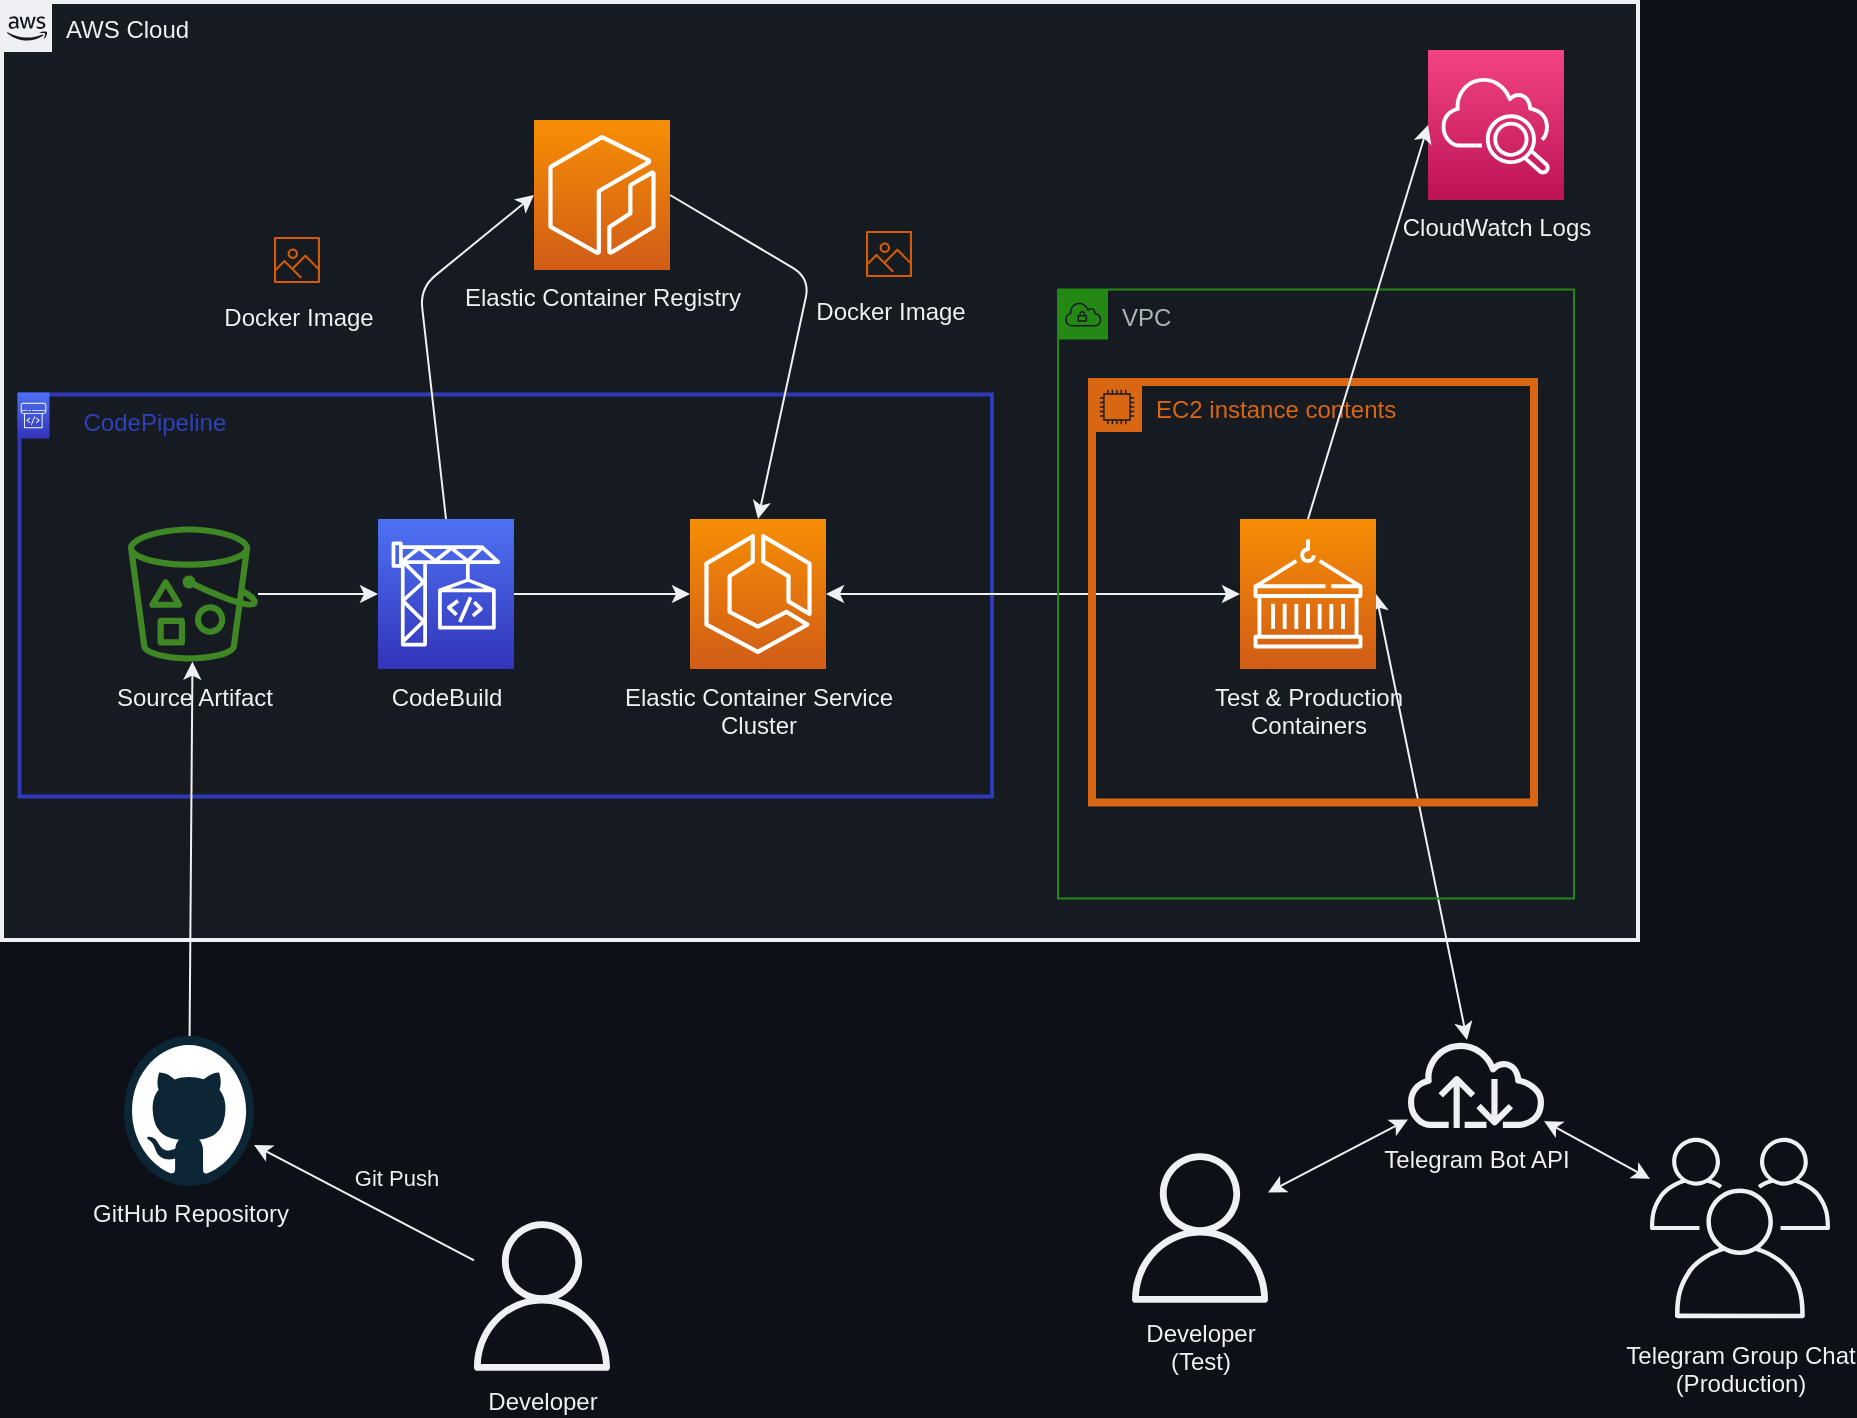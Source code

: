 <mxfile>
    <diagram id="OdDofp1JgSiZ3Kcg-Kp7" name="Page-1">
        <mxGraphModel dx="3189" dy="873" grid="0" gridSize="10" guides="1" tooltips="1" connect="1" arrows="1" fold="1" page="1" pageScale="1" pageWidth="1000" pageHeight="800" background="#0d1117" math="0" shadow="0">
            <root>
                <mxCell id="0"/>
                <mxCell id="1" parent="0"/>
                <mxCell id="11" value="AWS Cloud" style="points=[[0,0],[0.25,0],[0.5,0],[0.75,0],[1,0],[1,0.25],[1,0.5],[1,0.75],[1,1],[0.75,1],[0.5,1],[0.25,1],[0,1],[0,0.75],[0,0.5],[0,0.25]];outlineConnect=0;html=1;whiteSpace=wrap;fontSize=12;fontStyle=0;container=0;pointerEvents=0;collapsible=0;recursiveResize=0;shape=mxgraph.aws4.group;grIcon=mxgraph.aws4.group_aws_cloud_alt;verticalAlign=top;align=left;spacingLeft=30;dashed=0;fillColor=#161b22;fillStyle=solid;fontColor=#EFF0F3;labelBackgroundColor=none;labelBorderColor=none;gradientColor=none;strokeColor=#EFF0F3;strokeWidth=2;" parent="1" vertex="1">
                    <mxGeometry x="-1978" y="31" width="818" height="469" as="geometry"/>
                </mxCell>
                <mxCell id="83" value="" style="group" vertex="1" connectable="0" parent="1">
                    <mxGeometry x="-1972" y="225.75" width="489" height="202.5" as="geometry"/>
                </mxCell>
                <mxCell id="81" value="         CodePipeline" style="fillColor=none;strokeColor=#303ab9;dashed=0;verticalAlign=top;fontStyle=0;fontColor=#2e40b9;align=left;strokeWidth=2;" vertex="1" parent="83">
                    <mxGeometry x="2.765" y="1.5" width="486.235" height="201" as="geometry"/>
                </mxCell>
                <mxCell id="4" value="" style="sketch=0;points=[[0,0,0],[0.25,0,0],[0.5,0,0],[0.75,0,0],[1,0,0],[0,1,0],[0.25,1,0],[0.5,1,0],[0.75,1,0],[1,1,0],[0,0.25,0],[0,0.5,0],[0,0.75,0],[1,0.25,0],[1,0.5,0],[1,0.75,0]];outlineConnect=0;fontColor=#232F3E;gradientColor=#4D72F3;gradientDirection=north;fillColor=#3334B9;strokeColor=#ffffff;dashed=0;verticalLabelPosition=bottom;verticalAlign=top;align=center;html=1;fontSize=12;fontStyle=0;aspect=fixed;shape=mxgraph.aws4.resourceIcon;resIcon=mxgraph.aws4.codepipeline;" parent="83" vertex="1">
                    <mxGeometry x="1.76" y="0.5" width="16" height="23" as="geometry"/>
                </mxCell>
                <mxCell id="6" value="&lt;font color=&quot;#eff0f3&quot;&gt;Elastic Container Service&lt;br&gt;Cluster&lt;br&gt;&lt;/font&gt;" style="sketch=0;points=[[0,0,0],[0.25,0,0],[0.5,0,0],[0.75,0,0],[1,0,0],[0,1,0],[0.25,1,0],[0.5,1,0],[0.75,1,0],[1,1,0],[0,0.25,0],[0,0.5,0],[0,0.75,0],[1,0.25,0],[1,0.5,0],[1,0.75,0]];outlineConnect=0;fontColor=#232F3E;gradientColor=#F78E04;gradientDirection=north;fillColor=#D05C17;strokeColor=#ffffff;dashed=0;verticalLabelPosition=bottom;verticalAlign=top;align=center;html=1;fontSize=12;fontStyle=0;aspect=fixed;shape=mxgraph.aws4.resourceIcon;resIcon=mxgraph.aws4.ecs;" parent="83" vertex="1">
                    <mxGeometry x="338" y="63.75" width="68" height="75" as="geometry"/>
                </mxCell>
                <mxCell id="29" value="" style="edgeStyle=none;html=1;fontColor=#EFF0F3;strokeColor=#EFF0F3;" parent="1" source="3" target="17" edge="1">
                    <mxGeometry relative="1" as="geometry"/>
                </mxCell>
                <mxCell id="3" value="&lt;font color=&quot;#eff0f3&quot;&gt;GitHub Repository&lt;/font&gt;" style="dashed=0;outlineConnect=0;html=1;align=center;labelPosition=center;verticalLabelPosition=bottom;verticalAlign=top;shape=mxgraph.weblogos.github" parent="1" vertex="1">
                    <mxGeometry x="-1917" y="548" width="65" height="75" as="geometry"/>
                </mxCell>
                <mxCell id="77" value="" style="edgeStyle=none;sketch=0;html=1;shadow=0;fontColor=#EFF0F3;startArrow=classic;startFill=1;strokeColor=#EFF0F3;" parent="1" source="12" target="72" edge="1">
                    <mxGeometry relative="1" as="geometry"/>
                </mxCell>
                <mxCell id="12" value="&lt;font color=&quot;#eff0f3&quot;&gt;Telegram Group Chat&lt;br&gt;(Production)&lt;br&gt;&lt;/font&gt;" style="sketch=0;outlineConnect=0;gradientColor=none;fontColor=#545B64;strokeColor=none;fillColor=#EFF0F3;dashed=0;verticalLabelPosition=bottom;verticalAlign=top;align=center;html=1;fontSize=12;fontStyle=0;aspect=fixed;shape=mxgraph.aws4.illustration_users;pointerEvents=1" parent="1" vertex="1">
                    <mxGeometry x="-1154" y="594" width="90" height="100" as="geometry"/>
                </mxCell>
                <mxCell id="25" value="" style="edgeStyle=none;html=1;fontColor=#EFF0F3;strokeColor=#EFF0F3;" parent="1" source="21" target="3" edge="1">
                    <mxGeometry relative="1" as="geometry"/>
                </mxCell>
                <mxCell id="27" value="Git Push" style="edgeLabel;html=1;align=center;verticalAlign=middle;resizable=0;points=[];fontColor=#EFF0F3;labelBackgroundColor=none;" parent="25" vertex="1" connectable="0">
                    <mxGeometry x="0.252" y="-1" relative="1" as="geometry">
                        <mxPoint x="29" y="-5" as="offset"/>
                    </mxGeometry>
                </mxCell>
                <mxCell id="21" value="&lt;font color=&quot;#eff0f3&quot;&gt;Developer&lt;/font&gt;" style="sketch=0;outlineConnect=0;fontColor=#232F3E;gradientColor=none;fillColor=#EFF0F3;strokeColor=none;dashed=0;verticalLabelPosition=bottom;verticalAlign=top;align=center;html=1;fontSize=12;fontStyle=0;aspect=fixed;pointerEvents=1;shape=mxgraph.aws4.user;rounded=0;" parent="1" vertex="1">
                    <mxGeometry x="-1742" y="639" width="68" height="78" as="geometry"/>
                </mxCell>
                <mxCell id="72" value="&lt;font color=&quot;#eff0f3&quot;&gt;Telegram Bot API&lt;/font&gt;" style="sketch=0;outlineConnect=0;fontColor=#232F3E;gradientColor=none;fillColor=#EFF0F3;strokeColor=none;dashed=0;verticalLabelPosition=bottom;verticalAlign=top;align=center;html=1;fontSize=12;fontStyle=0;aspect=fixed;pointerEvents=1;shape=mxgraph.aws4.internet;rounded=0;" parent="1" vertex="1">
                    <mxGeometry x="-1275" y="548" width="68" height="48" as="geometry"/>
                </mxCell>
                <mxCell id="74" style="edgeStyle=none;sketch=0;html=1;exitX=1;exitY=0.5;exitDx=0;exitDy=0;exitPerimeter=0;shadow=0;fontColor=#EFF0F3;startArrow=classic;startFill=1;strokeColor=#EFF0F3;" parent="1" source="86" target="72" edge="1">
                    <mxGeometry relative="1" as="geometry">
                        <mxPoint x="-1182" y="462.5" as="sourcePoint"/>
                    </mxGeometry>
                </mxCell>
                <mxCell id="79" style="edgeStyle=none;sketch=0;html=1;shadow=0;fontColor=#EFF0F3;startArrow=classic;startFill=1;strokeColor=#EFF0F3;" parent="1" source="78" target="72" edge="1">
                    <mxGeometry relative="1" as="geometry"/>
                </mxCell>
                <mxCell id="78" value="&lt;font color=&quot;#eff0f3&quot;&gt;Developer&lt;br&gt;(Test)&lt;br&gt;&lt;/font&gt;" style="sketch=0;outlineConnect=0;fontColor=#232F3E;gradientColor=none;fillColor=#EFF0F3;strokeColor=none;dashed=0;verticalLabelPosition=bottom;verticalAlign=top;align=center;html=1;fontSize=12;fontStyle=0;aspect=fixed;pointerEvents=1;shape=mxgraph.aws4.user;rounded=0;" parent="1" vertex="1">
                    <mxGeometry x="-1413" y="605" width="68" height="78" as="geometry"/>
                </mxCell>
                <mxCell id="32" style="edgeStyle=none;html=1;entryX=0;entryY=0.5;entryDx=0;entryDy=0;entryPerimeter=0;fontColor=#EFF0F3;exitX=0.5;exitY=0;exitDx=0;exitDy=0;exitPerimeter=0;strokeColor=#EFF0F3;" parent="1" source="2" target="5" edge="1">
                    <mxGeometry relative="1" as="geometry">
                        <Array as="points">
                            <mxPoint x="-1769" y="174"/>
                        </Array>
                    </mxGeometry>
                </mxCell>
                <mxCell id="65" style="edgeStyle=none;html=1;exitX=1;exitY=0.5;exitDx=0;exitDy=0;exitPerimeter=0;entryX=0;entryY=0.5;entryDx=0;entryDy=0;entryPerimeter=0;shadow=0;fontColor=#EFF0F3;strokeColor=#EFF0F3;" parent="1" source="2" target="6" edge="1">
                    <mxGeometry relative="1" as="geometry"/>
                </mxCell>
                <mxCell id="2" value="&lt;font color=&quot;#eff0f3&quot;&gt;CodeBuild&lt;/font&gt;" style="sketch=0;points=[[0,0,0],[0.25,0,0],[0.5,0,0],[0.75,0,0],[1,0,0],[0,1,0],[0.25,1,0],[0.5,1,0],[0.75,1,0],[1,1,0],[0,0.25,0],[0,0.5,0],[0,0.75,0],[1,0.25,0],[1,0.5,0],[1,0.75,0]];outlineConnect=0;fontColor=#232F3E;gradientColor=#4D72F3;gradientDirection=north;fillColor=#3334B9;strokeColor=#ffffff;dashed=0;verticalLabelPosition=bottom;verticalAlign=top;align=center;html=1;fontSize=12;fontStyle=0;aspect=fixed;shape=mxgraph.aws4.resourceIcon;resIcon=mxgraph.aws4.codebuild;" parent="1" vertex="1">
                    <mxGeometry x="-1790" y="289.5" width="68" height="75" as="geometry"/>
                </mxCell>
                <mxCell id="8" value="&lt;font color=&quot;#eff0f3&quot;&gt;Docker Image&lt;/font&gt;" style="sketch=0;outlineConnect=0;fontColor=#232F3E;gradientColor=none;fillColor=#D45B07;strokeColor=none;dashed=0;verticalLabelPosition=bottom;verticalAlign=top;align=center;html=1;fontSize=12;fontStyle=0;aspect=fixed;pointerEvents=1;shape=mxgraph.aws4.container_registry_image;" parent="1" vertex="1">
                    <mxGeometry x="-1842" y="145" width="23" height="30" as="geometry"/>
                </mxCell>
                <mxCell id="64" style="edgeStyle=none;html=1;exitX=1;exitY=0.5;exitDx=0;exitDy=0;exitPerimeter=0;entryX=0.5;entryY=0;entryDx=0;entryDy=0;entryPerimeter=0;shadow=0;fontColor=#EFF0F3;strokeColor=#EFF0F3;" parent="1" source="5" target="6" edge="1">
                    <mxGeometry relative="1" as="geometry">
                        <Array as="points">
                            <mxPoint x="-1574" y="169"/>
                        </Array>
                    </mxGeometry>
                </mxCell>
                <mxCell id="5" value="&lt;font color=&quot;#eff0f3&quot;&gt;Elastic Container Registry&lt;/font&gt;" style="sketch=0;points=[[0,0,0],[0.25,0,0],[0.5,0,0],[0.75,0,0],[1,0,0],[0,1,0],[0.25,1,0],[0.5,1,0],[0.75,1,0],[1,1,0],[0,0.25,0],[0,0.5,0],[0,0.75,0],[1,0.25,0],[1,0.5,0],[1,0.75,0]];outlineConnect=0;fontColor=#232F3E;gradientColor=#F78E04;gradientDirection=north;fillColor=#D05C17;strokeColor=#ffffff;dashed=0;verticalLabelPosition=bottom;verticalAlign=top;align=center;html=1;fontSize=12;fontStyle=0;aspect=fixed;shape=mxgraph.aws4.resourceIcon;resIcon=mxgraph.aws4.ecr;" parent="1" vertex="1">
                    <mxGeometry x="-1712" y="90" width="68" height="75" as="geometry"/>
                </mxCell>
                <mxCell id="30" value="" style="edgeStyle=none;html=1;fontColor=#EFF0F3;strokeColor=#EFF0F3;" parent="1" source="17" target="2" edge="1">
                    <mxGeometry relative="1" as="geometry"/>
                </mxCell>
                <mxCell id="17" value="&lt;font color=&quot;#eff0f3&quot;&gt;Source Artifact&lt;/font&gt;" style="sketch=0;outlineConnect=0;fontColor=#232F3E;gradientColor=none;fillColor=#3F8624;strokeColor=none;dashed=0;verticalLabelPosition=bottom;verticalAlign=top;align=center;html=1;fontSize=12;fontStyle=0;aspect=fixed;pointerEvents=1;shape=mxgraph.aws4.bucket_with_objects;" parent="1" vertex="1">
                    <mxGeometry x="-1915" y="289.5" width="65" height="75" as="geometry"/>
                </mxCell>
                <mxCell id="67" style="edgeStyle=none;sketch=0;html=1;exitX=1;exitY=0.5;exitDx=0;exitDy=0;exitPerimeter=0;entryX=0;entryY=0.5;entryDx=0;entryDy=0;entryPerimeter=0;shadow=0;fontColor=#EFF0F3;startArrow=classic;startFill=1;strokeColor=#EFF0F3;" parent="1" source="6" target="86" edge="1">
                    <mxGeometry relative="1" as="geometry">
                        <mxPoint x="-1273" y="426" as="targetPoint"/>
                    </mxGeometry>
                </mxCell>
                <mxCell id="84" value="&lt;font color=&quot;#eff0f3&quot;&gt;Docker Image&lt;/font&gt;" style="sketch=0;outlineConnect=0;fontColor=#232F3E;gradientColor=none;fillColor=#D45B07;strokeColor=none;dashed=0;verticalLabelPosition=bottom;verticalAlign=top;align=center;html=1;fontSize=12;fontStyle=0;aspect=fixed;pointerEvents=1;shape=mxgraph.aws4.container_registry_image;" vertex="1" parent="1">
                    <mxGeometry x="-1546" y="142" width="23" height="30" as="geometry"/>
                </mxCell>
                <mxCell id="85" value="EC2 instance contents" style="points=[[0,0],[0.25,0],[0.5,0],[0.75,0],[1,0],[1,0.25],[1,0.5],[1,0.75],[1,1],[0.75,1],[0.5,1],[0.25,1],[0,1],[0,0.75],[0,0.5],[0,0.25]];outlineConnect=0;gradientColor=none;html=1;whiteSpace=wrap;fontSize=12;fontStyle=0;container=1;pointerEvents=0;collapsible=0;recursiveResize=0;shape=mxgraph.aws4.group;grIcon=mxgraph.aws4.group_ec2_instance_contents;strokeColor=#D86613;fillColor=none;verticalAlign=top;align=left;spacingLeft=30;fontColor=#D86613;dashed=0;strokeWidth=4;" vertex="1" parent="1">
                    <mxGeometry x="-1433" y="221" width="221" height="210.25" as="geometry"/>
                </mxCell>
                <mxCell id="86" value="&lt;font color=&quot;#eff0f3&quot;&gt;Test &amp;amp; Production&lt;br&gt;Containers&lt;/font&gt;" style="sketch=0;points=[[0,0,0],[0.25,0,0],[0.5,0,0],[0.75,0,0],[1,0,0],[0,1,0],[0.25,1,0],[0.5,1,0],[0.75,1,0],[1,1,0],[0,0.25,0],[0,0.5,0],[0,0.75,0],[1,0.25,0],[1,0.5,0],[1,0.75,0]];outlineConnect=0;fontColor=#232F3E;gradientColor=#F78E04;gradientDirection=north;fillColor=#D05C17;strokeColor=#ffffff;dashed=0;verticalLabelPosition=bottom;verticalAlign=top;align=center;html=1;fontSize=12;fontStyle=0;aspect=fixed;shape=mxgraph.aws4.resourceIcon;resIcon=mxgraph.aws4.containers;strokeWidth=4;" vertex="1" parent="85">
                    <mxGeometry x="74" y="68.5" width="68" height="75" as="geometry"/>
                </mxCell>
                <mxCell id="70" value="&lt;font color=&quot;#eff0f3&quot;&gt;CloudWatch Logs&lt;/font&gt;" style="sketch=0;points=[[0,0,0],[0.25,0,0],[0.5,0,0],[0.75,0,0],[1,0,0],[0,1,0],[0.25,1,0],[0.5,1,0],[0.75,1,0],[1,1,0],[0,0.25,0],[0,0.5,0],[0,0.75,0],[1,0.25,0],[1,0.5,0],[1,0.75,0]];points=[[0,0,0],[0.25,0,0],[0.5,0,0],[0.75,0,0],[1,0,0],[0,1,0],[0.25,1,0],[0.5,1,0],[0.75,1,0],[1,1,0],[0,0.25,0],[0,0.5,0],[0,0.75,0],[1,0.25,0],[1,0.5,0],[1,0.75,0]];outlineConnect=0;fontColor=#232F3E;gradientColor=#F34482;gradientDirection=north;fillColor=#BC1356;strokeColor=#ffffff;dashed=0;verticalLabelPosition=bottom;verticalAlign=top;align=center;html=1;fontSize=12;fontStyle=0;aspect=fixed;shape=mxgraph.aws4.resourceIcon;resIcon=mxgraph.aws4.cloudwatch_2;rounded=0;" parent="1" vertex="1">
                    <mxGeometry x="-1265" y="55" width="68" height="75" as="geometry"/>
                </mxCell>
                <mxCell id="60" value="VPC" style="points=[[0,0],[0.25,0],[0.5,0],[0.75,0],[1,0],[1,0.25],[1,0.5],[1,0.75],[1,1],[0.75,1],[0.5,1],[0.25,1],[0,1],[0,0.75],[0,0.5],[0,0.25]];outlineConnect=0;gradientColor=none;html=1;whiteSpace=wrap;fontSize=12;fontStyle=0;container=0;pointerEvents=0;collapsible=0;recursiveResize=0;shape=mxgraph.aws4.group;grIcon=mxgraph.aws4.group_vpc;strokeColor=#248814;fillColor=none;verticalAlign=top;align=left;spacingLeft=30;fontColor=#AAB7B8;dashed=0;rounded=0;" parent="1" vertex="1">
                    <mxGeometry x="-1450" y="174.75" width="258" height="304.5" as="geometry"/>
                </mxCell>
                <mxCell id="88" style="edgeStyle=none;html=1;exitX=0.5;exitY=0;exitDx=0;exitDy=0;exitPerimeter=0;entryX=0;entryY=0.5;entryDx=0;entryDy=0;entryPerimeter=0;shadow=0;fontColor=#EFF0F3;strokeColor=#EFF0F3;" edge="1" parent="1" source="86" target="70">
                    <mxGeometry relative="1" as="geometry">
                        <mxPoint x="-1400" y="125" as="sourcePoint"/>
                        <mxPoint x="-1322" y="125" as="targetPoint"/>
                    </mxGeometry>
                </mxCell>
            </root>
        </mxGraphModel>
    </diagram>
</mxfile>